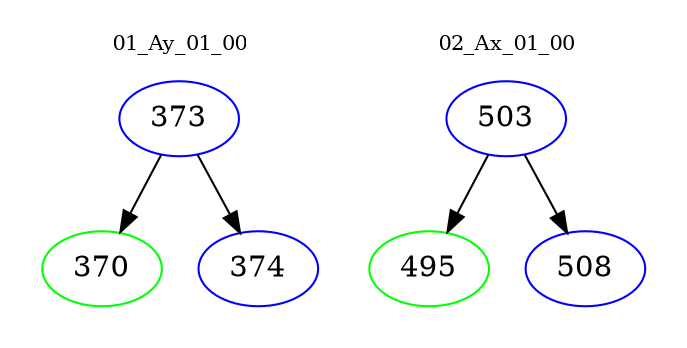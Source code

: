 digraph{
subgraph cluster_0 {
color = white
label = "01_Ay_01_00";
fontsize=10;
T0_373 [label="373", color="blue"]
T0_373 -> T0_370 [color="black"]
T0_370 [label="370", color="green"]
T0_373 -> T0_374 [color="black"]
T0_374 [label="374", color="blue"]
}
subgraph cluster_1 {
color = white
label = "02_Ax_01_00";
fontsize=10;
T1_503 [label="503", color="blue"]
T1_503 -> T1_495 [color="black"]
T1_495 [label="495", color="green"]
T1_503 -> T1_508 [color="black"]
T1_508 [label="508", color="blue"]
}
}
